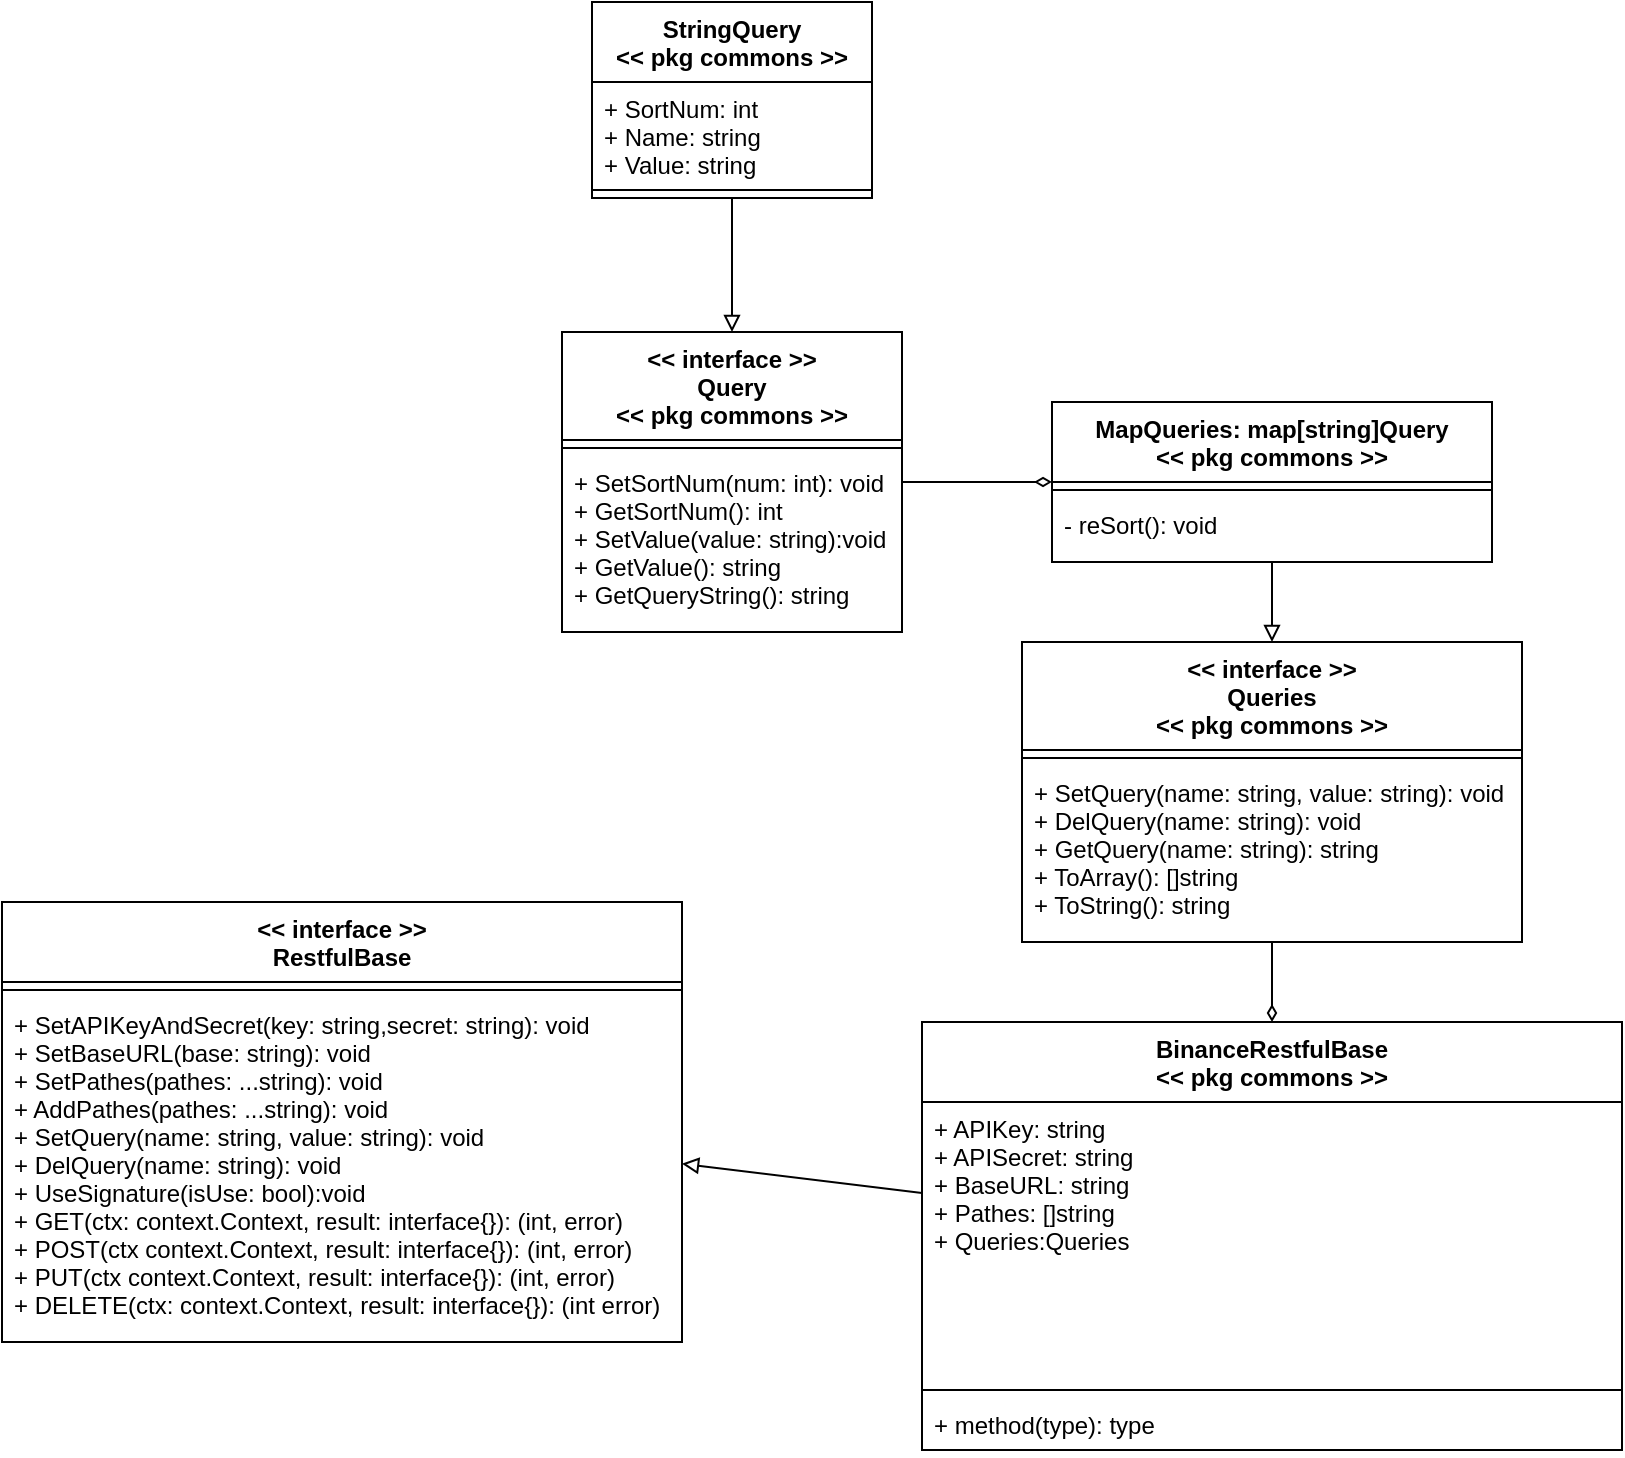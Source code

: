 <mxfile>
    <diagram id="wYSGZi5KWcElz3VwIkhr" name="第1頁">
        <mxGraphModel dx="1101" dy="1654" grid="1" gridSize="10" guides="1" tooltips="1" connect="1" arrows="1" fold="1" page="1" pageScale="1" pageWidth="1169" pageHeight="827" math="0" shadow="0">
            <root>
                <mxCell id="0"/>
                <mxCell id="1" parent="0"/>
                <mxCell id="2" value="&lt;&lt; interface &gt;&gt;&#10;RestfulBase" style="swimlane;fontStyle=1;align=center;verticalAlign=top;childLayout=stackLayout;horizontal=1;startSize=40;horizontalStack=0;resizeParent=1;resizeParentMax=0;resizeLast=0;collapsible=1;marginBottom=0;" vertex="1" parent="1">
                    <mxGeometry x="120" y="100" width="340" height="220" as="geometry"/>
                </mxCell>
                <mxCell id="4" value="" style="line;strokeWidth=1;fillColor=none;align=left;verticalAlign=middle;spacingTop=-1;spacingLeft=3;spacingRight=3;rotatable=0;labelPosition=right;points=[];portConstraint=eastwest;strokeColor=inherit;" vertex="1" parent="2">
                    <mxGeometry y="40" width="340" height="8" as="geometry"/>
                </mxCell>
                <mxCell id="5" value="+ SetAPIKeyAndSecret(key: string,secret: string): void&#10;+ SetBaseURL(base: string): void&#10;+ SetPathes(pathes: ...string): void&#10;+ AddPathes(pathes: ...string): void&#10;+ SetQuery(name: string, value: string): void&#10;+ DelQuery(name: string): void&#10;+ UseSignature(isUse: bool):void&#10;+ GET(ctx: context.Context, result: interface{}): (int, error)&#10;+ POST(ctx context.Context, result: interface{}): (int, error)&#10;+ PUT(ctx context.Context, result: interface{}): (int, error)&#10;+ DELETE(ctx: context.Context, result: interface{}): (int error)" style="text;strokeColor=none;fillColor=none;align=left;verticalAlign=top;spacingLeft=4;spacingRight=4;overflow=hidden;rotatable=0;points=[[0,0.5],[1,0.5]];portConstraint=eastwest;" vertex="1" parent="2">
                    <mxGeometry y="48" width="340" height="172" as="geometry"/>
                </mxCell>
                <mxCell id="11" value="" style="edgeStyle=none;html=1;endArrow=block;endFill=0;" edge="1" parent="1" source="7" target="2">
                    <mxGeometry relative="1" as="geometry"/>
                </mxCell>
                <mxCell id="7" value="BinanceRestfulBase&#10;&lt;&lt; pkg commons &gt;&gt;" style="swimlane;fontStyle=1;align=center;verticalAlign=top;childLayout=stackLayout;horizontal=1;startSize=40;horizontalStack=0;resizeParent=1;resizeParentMax=0;resizeLast=0;collapsible=1;marginBottom=0;" vertex="1" parent="1">
                    <mxGeometry x="580" y="160" width="350" height="214" as="geometry"/>
                </mxCell>
                <mxCell id="8" value="+ APIKey: string&#10;+ APISecret: string&#10;+ BaseURL: string&#10;+ Pathes: []string&#10;+ Queries:Queries" style="text;strokeColor=none;fillColor=none;align=left;verticalAlign=top;spacingLeft=4;spacingRight=4;overflow=hidden;rotatable=0;points=[[0,0.5],[1,0.5]];portConstraint=eastwest;" vertex="1" parent="7">
                    <mxGeometry y="40" width="350" height="140" as="geometry"/>
                </mxCell>
                <mxCell id="9" value="" style="line;strokeWidth=1;fillColor=none;align=left;verticalAlign=middle;spacingTop=-1;spacingLeft=3;spacingRight=3;rotatable=0;labelPosition=right;points=[];portConstraint=eastwest;strokeColor=inherit;" vertex="1" parent="7">
                    <mxGeometry y="180" width="350" height="8" as="geometry"/>
                </mxCell>
                <mxCell id="10" value="+ method(type): type" style="text;strokeColor=none;fillColor=none;align=left;verticalAlign=top;spacingLeft=4;spacingRight=4;overflow=hidden;rotatable=0;points=[[0,0.5],[1,0.5]];portConstraint=eastwest;" vertex="1" parent="7">
                    <mxGeometry y="188" width="350" height="26" as="geometry"/>
                </mxCell>
                <mxCell id="30" value="" style="edgeStyle=none;html=1;endArrow=block;endFill=0;" edge="1" parent="1" source="12" target="16">
                    <mxGeometry relative="1" as="geometry"/>
                </mxCell>
                <mxCell id="12" value="StringQuery&#10;&lt;&lt; pkg commons &gt;&gt;" style="swimlane;fontStyle=1;align=center;verticalAlign=top;childLayout=stackLayout;horizontal=1;startSize=40;horizontalStack=0;resizeParent=1;resizeParentMax=0;resizeLast=0;collapsible=1;marginBottom=0;" vertex="1" parent="1">
                    <mxGeometry x="415" y="-350" width="140" height="98" as="geometry"/>
                </mxCell>
                <mxCell id="13" value="+ SortNum: int&#10;+ Name: string&#10;+ Value: string" style="text;strokeColor=none;fillColor=none;align=left;verticalAlign=top;spacingLeft=4;spacingRight=4;overflow=hidden;rotatable=0;points=[[0,0.5],[1,0.5]];portConstraint=eastwest;" vertex="1" parent="12">
                    <mxGeometry y="40" width="140" height="50" as="geometry"/>
                </mxCell>
                <mxCell id="14" value="" style="line;strokeWidth=1;fillColor=none;align=left;verticalAlign=middle;spacingTop=-1;spacingLeft=3;spacingRight=3;rotatable=0;labelPosition=right;points=[];portConstraint=eastwest;strokeColor=inherit;" vertex="1" parent="12">
                    <mxGeometry y="90" width="140" height="8" as="geometry"/>
                </mxCell>
                <mxCell id="29" value="" style="edgeStyle=none;html=1;endArrow=diamondThin;endFill=0;" edge="1" parent="1" source="16" target="24">
                    <mxGeometry relative="1" as="geometry"/>
                </mxCell>
                <mxCell id="16" value="&lt;&lt; interface &gt;&gt;&#10;Query&#10;&lt;&lt; pkg commons &gt;&gt;" style="swimlane;fontStyle=1;align=center;verticalAlign=top;childLayout=stackLayout;horizontal=1;startSize=54;horizontalStack=0;resizeParent=1;resizeParentMax=0;resizeLast=0;collapsible=1;marginBottom=0;" vertex="1" parent="1">
                    <mxGeometry x="400" y="-185" width="170" height="150" as="geometry"/>
                </mxCell>
                <mxCell id="18" value="" style="line;strokeWidth=1;fillColor=none;align=left;verticalAlign=middle;spacingTop=-1;spacingLeft=3;spacingRight=3;rotatable=0;labelPosition=right;points=[];portConstraint=eastwest;strokeColor=inherit;" vertex="1" parent="16">
                    <mxGeometry y="54" width="170" height="8" as="geometry"/>
                </mxCell>
                <mxCell id="19" value="+ SetSortNum(num: int): void&#10;+ GetSortNum(): int&#10;+ SetValue(value: string):void&#10;+ GetValue(): string&#10;+ GetQueryString(): string" style="text;strokeColor=none;fillColor=none;align=left;verticalAlign=top;spacingLeft=4;spacingRight=4;overflow=hidden;rotatable=0;points=[[0,0.5],[1,0.5]];portConstraint=eastwest;" vertex="1" parent="16">
                    <mxGeometry y="62" width="170" height="88" as="geometry"/>
                </mxCell>
                <mxCell id="23" value="" style="edgeStyle=none;html=1;endArrow=diamondThin;endFill=0;" edge="1" parent="1" source="20" target="7">
                    <mxGeometry relative="1" as="geometry"/>
                </mxCell>
                <mxCell id="20" value="&lt;&lt; interface &gt;&gt;&#10;Queries&#10;&lt;&lt; pkg commons &gt;&gt;" style="swimlane;fontStyle=1;align=center;verticalAlign=top;childLayout=stackLayout;horizontal=1;startSize=54;horizontalStack=0;resizeParent=1;resizeParentMax=0;resizeLast=0;collapsible=1;marginBottom=0;" vertex="1" parent="1">
                    <mxGeometry x="630" y="-30" width="250" height="150" as="geometry"/>
                </mxCell>
                <mxCell id="21" value="" style="line;strokeWidth=1;fillColor=none;align=left;verticalAlign=middle;spacingTop=-1;spacingLeft=3;spacingRight=3;rotatable=0;labelPosition=right;points=[];portConstraint=eastwest;strokeColor=inherit;" vertex="1" parent="20">
                    <mxGeometry y="54" width="250" height="8" as="geometry"/>
                </mxCell>
                <mxCell id="22" value="+ SetQuery(name: string, value: string): void&#10;+ DelQuery(name: string): void&#10;+ GetQuery(name: string): string&#10;+ ToArray(): []string&#10;+ ToString(): string" style="text;strokeColor=none;fillColor=none;align=left;verticalAlign=top;spacingLeft=4;spacingRight=4;overflow=hidden;rotatable=0;points=[[0,0.5],[1,0.5]];portConstraint=eastwest;" vertex="1" parent="20">
                    <mxGeometry y="62" width="250" height="88" as="geometry"/>
                </mxCell>
                <mxCell id="28" value="" style="edgeStyle=none;html=1;endArrow=block;endFill=0;" edge="1" parent="1" source="24" target="20">
                    <mxGeometry relative="1" as="geometry"/>
                </mxCell>
                <mxCell id="24" value="MapQueries: map[string]Query&#10;&lt;&lt; pkg commons &gt;&gt;" style="swimlane;fontStyle=1;align=center;verticalAlign=top;childLayout=stackLayout;horizontal=1;startSize=40;horizontalStack=0;resizeParent=1;resizeParentMax=0;resizeLast=0;collapsible=1;marginBottom=0;" vertex="1" parent="1">
                    <mxGeometry x="645" y="-150" width="220" height="80" as="geometry"/>
                </mxCell>
                <mxCell id="26" value="" style="line;strokeWidth=1;fillColor=none;align=left;verticalAlign=middle;spacingTop=-1;spacingLeft=3;spacingRight=3;rotatable=0;labelPosition=right;points=[];portConstraint=eastwest;strokeColor=inherit;" vertex="1" parent="24">
                    <mxGeometry y="40" width="220" height="8" as="geometry"/>
                </mxCell>
                <mxCell id="27" value="- reSort(): void" style="text;strokeColor=none;fillColor=none;align=left;verticalAlign=top;spacingLeft=4;spacingRight=4;overflow=hidden;rotatable=0;points=[[0,0.5],[1,0.5]];portConstraint=eastwest;" vertex="1" parent="24">
                    <mxGeometry y="48" width="220" height="32" as="geometry"/>
                </mxCell>
            </root>
        </mxGraphModel>
    </diagram>
</mxfile>